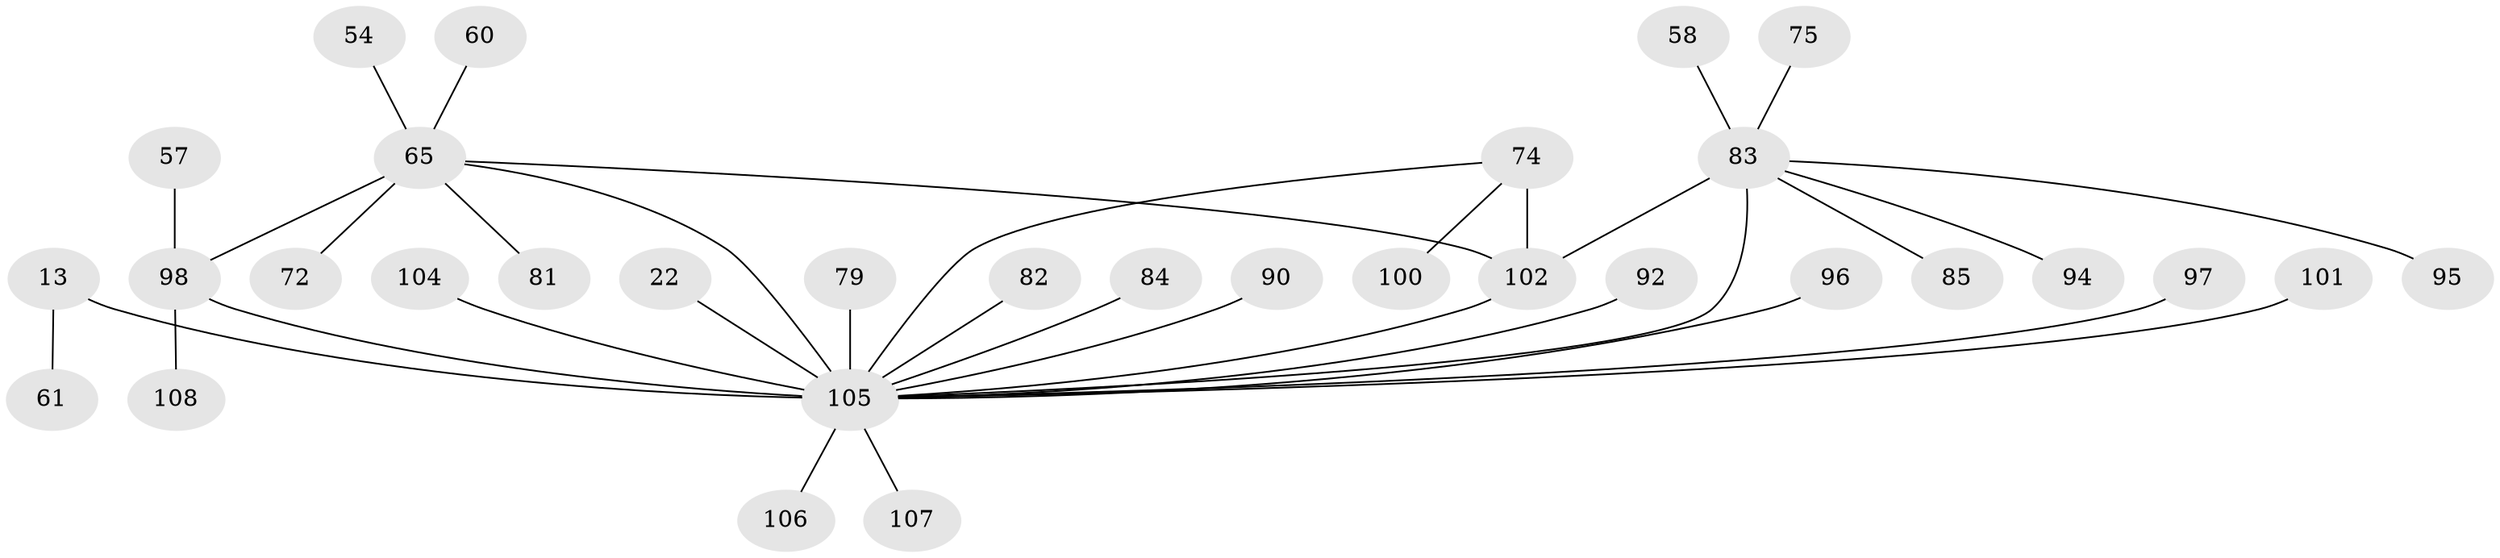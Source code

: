 // original degree distribution, {6: 0.046296296296296294, 10: 0.009259259259259259, 11: 0.009259259259259259, 7: 0.027777777777777776, 13: 0.009259259259259259, 8: 0.05555555555555555, 5: 0.018518518518518517, 9: 0.027777777777777776, 4: 0.037037037037037035, 12: 0.009259259259259259, 2: 0.12037037037037036, 1: 0.5833333333333334, 3: 0.046296296296296294}
// Generated by graph-tools (version 1.1) at 2025/59/03/04/25 21:59:08]
// undirected, 32 vertices, 35 edges
graph export_dot {
graph [start="1"]
  node [color=gray90,style=filled];
  13 [super="+11"];
  22 [super="+21"];
  54;
  57;
  58;
  60;
  61;
  65 [super="+3+37+48"];
  72;
  74 [super="+50"];
  75 [super="+36"];
  79;
  81;
  82;
  83 [super="+34+67+66+47"];
  84;
  85 [super="+51"];
  90;
  92;
  94 [super="+62"];
  95;
  96;
  97 [super="+89"];
  98 [super="+33+44"];
  100;
  101;
  102 [super="+29+68+76+86+87+91+93"];
  104 [super="+103"];
  105 [super="+15+69+88+99+70+73+77"];
  106;
  107 [super="+71"];
  108;
  13 -- 61;
  13 -- 105 [weight=6];
  22 -- 105 [weight=6];
  54 -- 65;
  57 -- 98;
  58 -- 83;
  60 -- 65;
  65 -- 102;
  65 -- 72;
  65 -- 105 [weight=5];
  65 -- 81;
  65 -- 98 [weight=6];
  74 -- 105;
  74 -- 100;
  74 -- 102 [weight=6];
  75 -- 83;
  79 -- 105;
  82 -- 105;
  83 -- 105 [weight=10];
  83 -- 85;
  83 -- 94;
  83 -- 95;
  83 -- 102;
  84 -- 105;
  90 -- 105;
  92 -- 105;
  96 -- 105;
  97 -- 105;
  98 -- 105;
  98 -- 108;
  101 -- 105;
  102 -- 105;
  104 -- 105;
  105 -- 106;
  105 -- 107;
}
